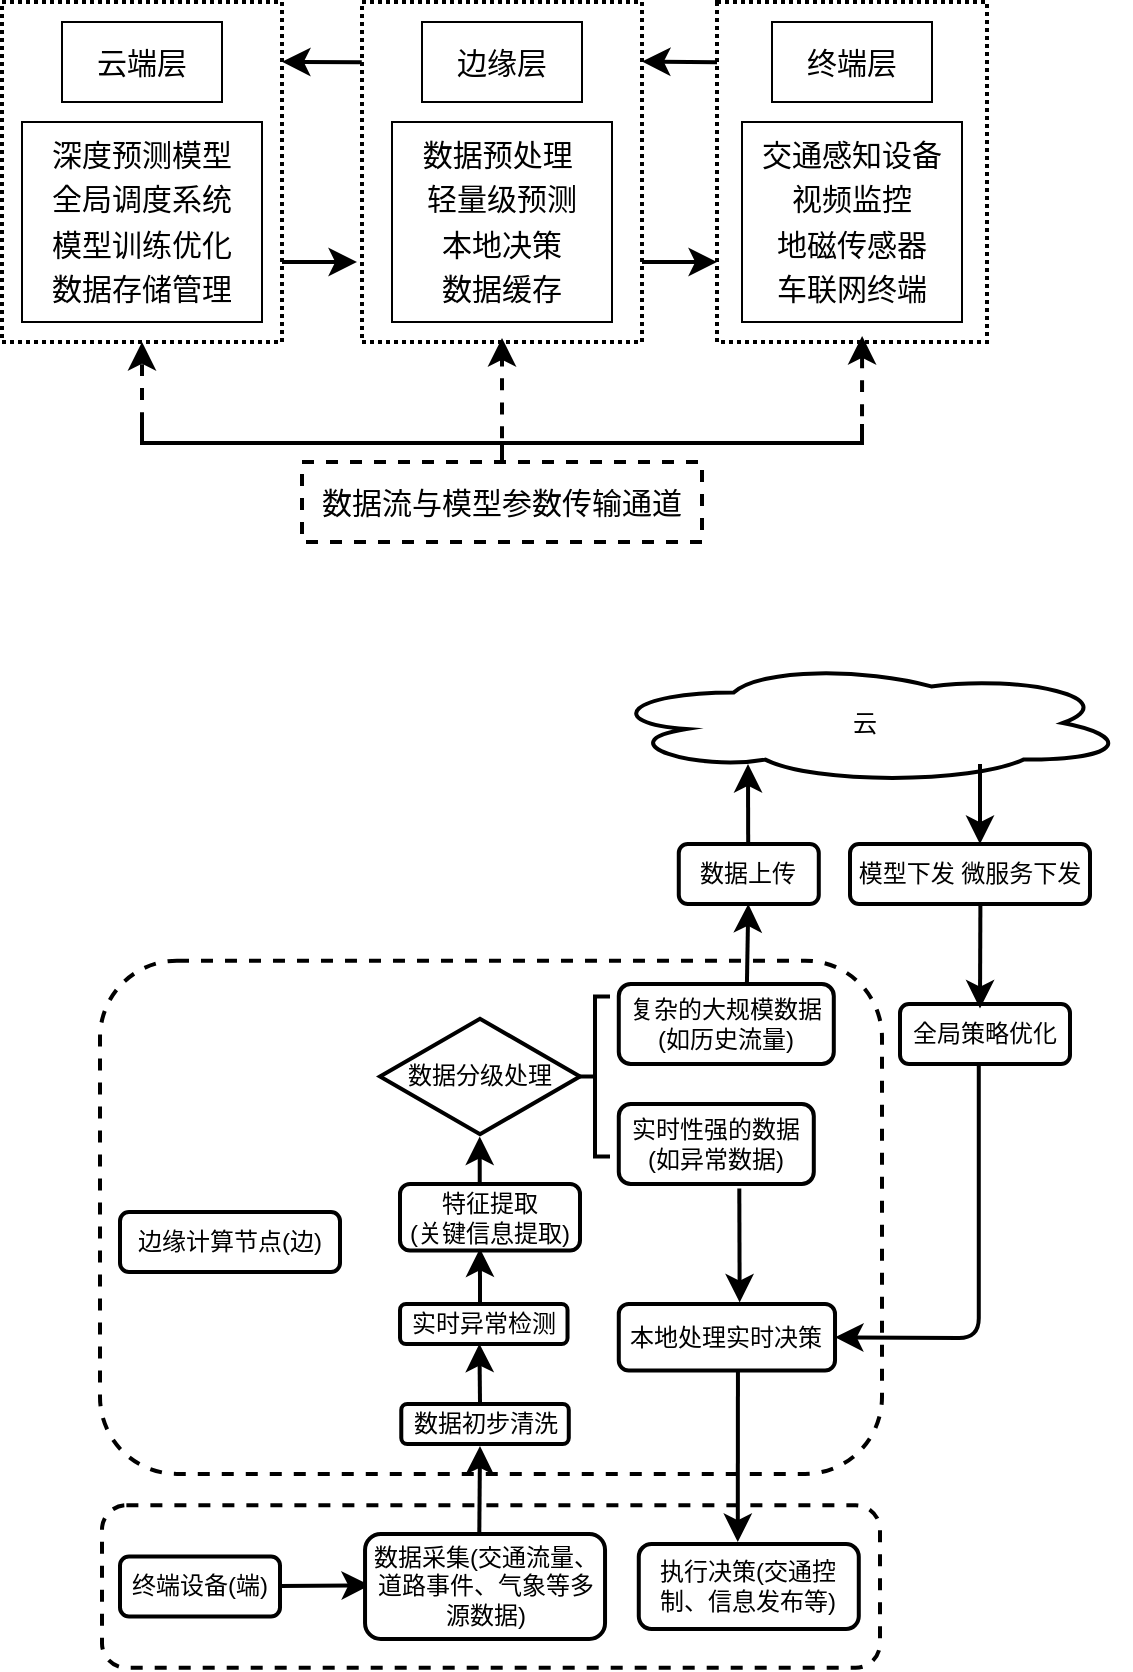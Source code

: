 <mxfile version="27.1.3">
  <diagram name="第 1 页" id="DF35kKNHORPSfNY7rUzX">
    <mxGraphModel dx="828" dy="579" grid="1" gridSize="10" guides="1" tooltips="1" connect="1" arrows="1" fold="1" page="1" pageScale="1" pageWidth="1169" pageHeight="827" math="0" shadow="0">
      <root>
        <mxCell id="0" />
        <mxCell id="1" parent="0" />
        <mxCell id="SpjaAecNoGV0xSyJZOEl-1" value="&lt;font style=&quot;font-size: 15px;&quot;&gt;数据流与模型参数传输通道&lt;/font&gt;" style="rounded=0;whiteSpace=wrap;html=1;dashed=1;strokeWidth=2;fillColor=none;" parent="1" vertex="1">
          <mxGeometry x="210" y="450" width="200" height="40" as="geometry" />
        </mxCell>
        <mxCell id="SpjaAecNoGV0xSyJZOEl-2" value="" style="strokeWidth=2;html=1;shape=mxgraph.flowchart.annotation_2;align=left;labelPosition=right;pointerEvents=1;direction=north;" parent="1" vertex="1">
          <mxGeometry x="130" y="431" width="360" height="19" as="geometry" />
        </mxCell>
        <mxCell id="SpjaAecNoGV0xSyJZOEl-5" value="" style="endArrow=classic;html=1;rounded=0;fontSize=12;startSize=8;endSize=8;curved=1;strokeWidth=2;dashed=1;" parent="1" edge="1">
          <mxGeometry width="50" height="50" relative="1" as="geometry">
            <mxPoint x="130" y="431" as="sourcePoint" />
            <mxPoint x="130" y="390" as="targetPoint" />
          </mxGeometry>
        </mxCell>
        <mxCell id="SpjaAecNoGV0xSyJZOEl-6" value="" style="endArrow=classic;html=1;rounded=0;fontSize=12;startSize=8;endSize=8;curved=1;strokeWidth=2;exitX=0.523;exitY=0.5;exitDx=0;exitDy=0;exitPerimeter=0;dashed=1;entryX=3.158;entryY=0.5;entryDx=0;entryDy=0;entryPerimeter=0;" parent="1" edge="1">
          <mxGeometry width="50" height="50" relative="1" as="geometry">
            <mxPoint x="310" y="438.063" as="sourcePoint" />
            <mxPoint x="310" y="387.998" as="targetPoint" />
          </mxGeometry>
        </mxCell>
        <mxCell id="SpjaAecNoGV0xSyJZOEl-7" value="" style="endArrow=classic;html=1;rounded=0;fontSize=12;startSize=8;endSize=8;curved=1;strokeWidth=2;entryX=3.158;entryY=0.5;entryDx=0;entryDy=0;entryPerimeter=0;exitX=0.523;exitY=0.5;exitDx=0;exitDy=0;exitPerimeter=0;dashed=1;" parent="1" edge="1">
          <mxGeometry width="50" height="50" relative="1" as="geometry">
            <mxPoint x="490" y="439.002" as="sourcePoint" />
            <mxPoint x="490.05" y="387" as="targetPoint" />
          </mxGeometry>
        </mxCell>
        <mxCell id="SpjaAecNoGV0xSyJZOEl-8" value="&lt;font style=&quot;font-size: 15px;&quot;&gt;云端层&lt;/font&gt;" style="rounded=0;whiteSpace=wrap;html=1;fillColor=none;" parent="1" vertex="1">
          <mxGeometry x="90" y="230" width="80" height="40" as="geometry" />
        </mxCell>
        <mxCell id="SpjaAecNoGV0xSyJZOEl-9" style="edgeStyle=none;curved=1;rounded=0;orthogonalLoop=1;jettySize=auto;html=1;exitX=0.5;exitY=0;exitDx=0;exitDy=0;fontSize=12;startSize=8;endSize=8;" parent="1" source="SpjaAecNoGV0xSyJZOEl-8" target="SpjaAecNoGV0xSyJZOEl-8" edge="1">
          <mxGeometry relative="1" as="geometry" />
        </mxCell>
        <mxCell id="SpjaAecNoGV0xSyJZOEl-10" value="&lt;div style=&quot;line-height: 150%;&quot;&gt;&lt;font style=&quot;font-size: 15px; line-height: 150%;&quot;&gt;深度预测模型&lt;/font&gt;&lt;div&gt;&lt;font style=&quot;font-size: 15px; line-height: 150%;&quot;&gt;全局调度系统&lt;/font&gt;&lt;/div&gt;&lt;div&gt;&lt;font style=&quot;font-size: 15px; line-height: 150%;&quot;&gt;模型训练优化&lt;/font&gt;&lt;/div&gt;&lt;div&gt;&lt;font style=&quot;font-size: 15px; line-height: 150%;&quot;&gt;数据存储管理&lt;/font&gt;&lt;/div&gt;&lt;/div&gt;" style="rounded=0;whiteSpace=wrap;html=1;" parent="1" vertex="1">
          <mxGeometry x="70" y="280" width="120" height="100" as="geometry" />
        </mxCell>
        <mxCell id="SpjaAecNoGV0xSyJZOEl-12" value="&lt;font style=&quot;font-size: 15px;&quot;&gt;边缘层&lt;/font&gt;" style="rounded=0;whiteSpace=wrap;html=1;fillColor=none;" parent="1" vertex="1">
          <mxGeometry x="270" y="230" width="80" height="40" as="geometry" />
        </mxCell>
        <mxCell id="SpjaAecNoGV0xSyJZOEl-13" value="&lt;div style=&quot;line-height: 150%;&quot;&gt;&lt;div&gt;&lt;font style=&quot;font-size: 15px; line-height: 150%;&quot;&gt;数据预处理&amp;nbsp;&lt;/font&gt;&lt;/div&gt;&lt;div&gt;&lt;span style=&quot;font-size: 15px; line-height: 150%;&quot;&gt;轻量级预测&lt;/span&gt;&lt;/div&gt;&lt;div&gt;&lt;span style=&quot;background-color: transparent; color: light-dark(rgb(0, 0, 0), rgb(255, 255, 255)); font-size: 15px; line-height: 150%;&quot;&gt;本地决策&lt;/span&gt;&lt;/div&gt;&lt;div&gt;&lt;span style=&quot;font-size: 15px; background-color: transparent; color: light-dark(rgb(0, 0, 0), rgb(255, 255, 255)); line-height: 150%;&quot;&gt;数据缓存&lt;/span&gt;&lt;/div&gt;&lt;/div&gt;" style="rounded=0;whiteSpace=wrap;html=1;" parent="1" vertex="1">
          <mxGeometry x="255" y="280" width="110" height="100" as="geometry" />
        </mxCell>
        <mxCell id="SpjaAecNoGV0xSyJZOEl-14" value="&lt;font style=&quot;font-size: 15px;&quot;&gt;终端层&lt;/font&gt;" style="rounded=0;whiteSpace=wrap;html=1;fillColor=none;" parent="1" vertex="1">
          <mxGeometry x="445" y="230" width="80" height="40" as="geometry" />
        </mxCell>
        <mxCell id="SpjaAecNoGV0xSyJZOEl-15" value="&lt;div style=&quot;line-height: 150%;&quot;&gt;&lt;div&gt;&lt;font style=&quot;font-size: 15px; line-height: 150%;&quot;&gt;交通感知设备&lt;/font&gt;&lt;/div&gt;&lt;div&gt;&lt;font style=&quot;font-size: 15px; line-height: 150%;&quot;&gt;视频监控&lt;/font&gt;&lt;/div&gt;&lt;div&gt;&lt;font style=&quot;font-size: 15px; line-height: 150%;&quot;&gt;地磁传感器&lt;/font&gt;&lt;/div&gt;&lt;div&gt;&lt;font style=&quot;font-size: 15px; line-height: 150%;&quot;&gt;车联网终端&lt;/font&gt;&lt;/div&gt;&lt;/div&gt;" style="rounded=0;whiteSpace=wrap;html=1;" parent="1" vertex="1">
          <mxGeometry x="430" y="280" width="110" height="100" as="geometry" />
        </mxCell>
        <mxCell id="SpjaAecNoGV0xSyJZOEl-20" value="" style="rounded=0;whiteSpace=wrap;html=1;fillColor=none;dashed=1;dashPattern=1 1;strokeWidth=2;" parent="1" vertex="1">
          <mxGeometry x="60" y="220" width="140" height="170" as="geometry" />
        </mxCell>
        <mxCell id="SpjaAecNoGV0xSyJZOEl-21" value="" style="rounded=0;whiteSpace=wrap;html=1;fillColor=none;dashed=1;dashPattern=1 1;strokeWidth=2;glass=0;" parent="1" vertex="1">
          <mxGeometry x="240" y="220" width="140" height="170" as="geometry" />
        </mxCell>
        <mxCell id="SpjaAecNoGV0xSyJZOEl-22" value="" style="rounded=0;whiteSpace=wrap;html=1;fillColor=none;dashed=1;dashPattern=1 1;strokeWidth=2;" parent="1" vertex="1">
          <mxGeometry x="417.5" y="220" width="135" height="170" as="geometry" />
        </mxCell>
        <mxCell id="sg6L_MZa9gXwDMddU_bD-1" value="" style="endArrow=classic;html=1;rounded=0;fontSize=12;startSize=8;endSize=8;curved=1;entryX=1;entryY=0.175;entryDx=0;entryDy=0;entryPerimeter=0;exitX=0;exitY=0.177;exitDx=0;exitDy=0;exitPerimeter=0;strokeWidth=2;" edge="1" parent="1" source="SpjaAecNoGV0xSyJZOEl-22" target="SpjaAecNoGV0xSyJZOEl-21">
          <mxGeometry width="50" height="50" relative="1" as="geometry">
            <mxPoint x="417.495" y="249.15" as="sourcePoint" />
            <mxPoint x="380.19" y="250.85" as="targetPoint" />
          </mxGeometry>
        </mxCell>
        <mxCell id="sg6L_MZa9gXwDMddU_bD-2" value="" style="endArrow=classic;html=1;rounded=0;fontSize=12;startSize=8;endSize=8;curved=1;exitX=1;exitY=0.75;exitDx=0;exitDy=0;entryX=0;entryY=0.75;entryDx=0;entryDy=0;strokeWidth=2;" edge="1" parent="1">
          <mxGeometry width="50" height="50" relative="1" as="geometry">
            <mxPoint x="380" y="350.0" as="sourcePoint" />
            <mxPoint x="417.5" y="350.0" as="targetPoint" />
          </mxGeometry>
        </mxCell>
        <mxCell id="sg6L_MZa9gXwDMddU_bD-3" value="" style="endArrow=classic;html=1;rounded=0;fontSize=12;startSize=8;endSize=8;curved=1;entryX=1;entryY=0.176;entryDx=0;entryDy=0;entryPerimeter=0;exitX=-0.001;exitY=0.177;exitDx=0;exitDy=0;exitPerimeter=0;strokeWidth=2;" edge="1" parent="1" source="SpjaAecNoGV0xSyJZOEl-21" target="SpjaAecNoGV0xSyJZOEl-20">
          <mxGeometry width="50" height="50" relative="1" as="geometry">
            <mxPoint x="237.495" y="249.57" as="sourcePoint" />
            <mxPoint x="200" y="250.42" as="targetPoint" />
          </mxGeometry>
        </mxCell>
        <mxCell id="sg6L_MZa9gXwDMddU_bD-4" value="" style="endArrow=classic;html=1;rounded=0;fontSize=12;startSize=8;endSize=8;curved=1;exitX=1;exitY=0.75;exitDx=0;exitDy=0;entryX=0;entryY=0.75;entryDx=0;entryDy=0;strokeWidth=2;" edge="1" parent="1">
          <mxGeometry width="50" height="50" relative="1" as="geometry">
            <mxPoint x="200" y="350" as="sourcePoint" />
            <mxPoint x="237.5" y="350" as="targetPoint" />
          </mxGeometry>
        </mxCell>
        <mxCell id="sg6L_MZa9gXwDMddU_bD-5" value="云" style="ellipse;shape=cloud;whiteSpace=wrap;html=1;rounded=1;strokeWidth=2;" vertex="1" parent="1">
          <mxGeometry x="360" y="550" width="263.39" height="61" as="geometry" />
        </mxCell>
        <mxCell id="sg6L_MZa9gXwDMddU_bD-6" value="边缘计算节点(边)" style="rounded=1;whiteSpace=wrap;html=1;strokeWidth=2;" vertex="1" parent="1">
          <mxGeometry x="119" y="825" width="110" height="30" as="geometry" />
        </mxCell>
        <mxCell id="sg6L_MZa9gXwDMddU_bD-7" value="" style="edgeStyle=none;curved=1;rounded=1;orthogonalLoop=1;jettySize=auto;html=1;fontSize=12;startSize=8;endSize=8;strokeWidth=2;" edge="1" parent="1">
          <mxGeometry relative="1" as="geometry">
            <mxPoint x="433.09" y="641" as="sourcePoint" />
            <mxPoint x="433" y="601" as="targetPoint" />
          </mxGeometry>
        </mxCell>
        <mxCell id="sg6L_MZa9gXwDMddU_bD-8" value="数据上传" style="rounded=1;whiteSpace=wrap;html=1;strokeWidth=2;" vertex="1" parent="1">
          <mxGeometry x="398.39" y="641" width="70" height="30" as="geometry" />
        </mxCell>
        <mxCell id="sg6L_MZa9gXwDMddU_bD-9" value="模型下发 微服务下发" style="whiteSpace=wrap;html=1;rounded=1;strokeWidth=2;" vertex="1" parent="1">
          <mxGeometry x="484" y="641" width="120" height="30" as="geometry" />
        </mxCell>
        <mxCell id="sg6L_MZa9gXwDMddU_bD-10" value="" style="rounded=1;whiteSpace=wrap;html=1;fillColor=none;dashed=1;strokeWidth=2;" vertex="1" parent="1">
          <mxGeometry x="110" y="971.63" width="389" height="81.25" as="geometry" />
        </mxCell>
        <mxCell id="sg6L_MZa9gXwDMddU_bD-11" value="" style="edgeStyle=none;curved=1;rounded=1;orthogonalLoop=1;jettySize=auto;html=1;fontSize=12;startSize=8;endSize=8;strokeWidth=2;" edge="1" parent="1">
          <mxGeometry relative="1" as="geometry">
            <mxPoint x="199.0" y="1012.015" as="sourcePoint" />
            <mxPoint x="244" y="1011.627" as="targetPoint" />
          </mxGeometry>
        </mxCell>
        <mxCell id="sg6L_MZa9gXwDMddU_bD-12" value="终端设备(端)" style="rounded=1;whiteSpace=wrap;html=1;strokeWidth=2;" vertex="1" parent="1">
          <mxGeometry x="119" y="997.25" width="80" height="30" as="geometry" />
        </mxCell>
        <mxCell id="sg6L_MZa9gXwDMddU_bD-13" value="数据采集(交通流量、道路事件、气象等多源数据)" style="rounded=1;whiteSpace=wrap;html=1;strokeWidth=2;" vertex="1" parent="1">
          <mxGeometry x="241.52" y="986" width="120" height="52.5" as="geometry" />
        </mxCell>
        <mxCell id="sg6L_MZa9gXwDMddU_bD-14" value="执行决策(交通控制、信息发布等)" style="rounded=1;whiteSpace=wrap;html=1;strokeWidth=2;" vertex="1" parent="1">
          <mxGeometry x="378.39" y="991" width="110" height="42.5" as="geometry" />
        </mxCell>
        <mxCell id="sg6L_MZa9gXwDMddU_bD-15" value="数据初步清洗" style="rounded=1;whiteSpace=wrap;html=1;strokeWidth=2;" vertex="1" parent="1">
          <mxGeometry x="259.64" y="921" width="83.75" height="20" as="geometry" />
        </mxCell>
        <mxCell id="sg6L_MZa9gXwDMddU_bD-16" value="实时异常检测" style="rounded=1;whiteSpace=wrap;html=1;strokeWidth=2;" vertex="1" parent="1">
          <mxGeometry x="259.01" y="871" width="83.75" height="20" as="geometry" />
        </mxCell>
        <mxCell id="sg6L_MZa9gXwDMddU_bD-17" value="" style="edgeStyle=none;curved=1;rounded=1;orthogonalLoop=1;jettySize=auto;html=1;fontSize=12;startSize=8;endSize=8;strokeWidth=2;" edge="1" parent="1">
          <mxGeometry relative="1" as="geometry">
            <mxPoint x="298.86" y="811" as="sourcePoint" />
            <mxPoint x="298.86" y="787.25" as="targetPoint" />
          </mxGeometry>
        </mxCell>
        <mxCell id="sg6L_MZa9gXwDMddU_bD-18" value="特征提取&lt;div&gt;(关键信息提取)&lt;/div&gt;" style="rounded=1;whiteSpace=wrap;html=1;strokeWidth=2;" vertex="1" parent="1">
          <mxGeometry x="259" y="811" width="90" height="33.25" as="geometry" />
        </mxCell>
        <mxCell id="sg6L_MZa9gXwDMddU_bD-19" value="" style="edgeStyle=none;curved=1;rounded=1;orthogonalLoop=1;jettySize=auto;html=1;fontSize=12;startSize=8;endSize=8;exitX=0.618;exitY=1.057;exitDx=0;exitDy=0;exitPerimeter=0;strokeWidth=2;entryX=0.559;entryY=-0.024;entryDx=0;entryDy=0;entryPerimeter=0;" edge="1" parent="1" source="sg6L_MZa9gXwDMddU_bD-20" target="sg6L_MZa9gXwDMddU_bD-30">
          <mxGeometry relative="1" as="geometry">
            <mxPoint x="422.541" y="812.48" as="sourcePoint" />
            <mxPoint x="422.19" y="871" as="targetPoint" />
          </mxGeometry>
        </mxCell>
        <mxCell id="sg6L_MZa9gXwDMddU_bD-20" value="实时性强的数据&lt;div&gt;(如异常数据)&lt;/div&gt;" style="rounded=1;whiteSpace=wrap;html=1;strokeWidth=2;" vertex="1" parent="1">
          <mxGeometry x="368.39" y="771" width="97.51" height="40" as="geometry" />
        </mxCell>
        <mxCell id="sg6L_MZa9gXwDMddU_bD-21" value="" style="edgeStyle=none;curved=1;rounded=1;orthogonalLoop=1;jettySize=auto;html=1;fontSize=12;startSize=8;endSize=8;strokeWidth=2;exitX=0.596;exitY=-0.01;exitDx=0;exitDy=0;exitPerimeter=0;" edge="1" parent="1" source="sg6L_MZa9gXwDMddU_bD-22" target="sg6L_MZa9gXwDMddU_bD-8">
          <mxGeometry relative="1" as="geometry" />
        </mxCell>
        <mxCell id="sg6L_MZa9gXwDMddU_bD-22" value="复杂的大规模数据&lt;div&gt;(如历史流量)&lt;/div&gt;" style="rounded=1;whiteSpace=wrap;html=1;strokeWidth=2;" vertex="1" parent="1">
          <mxGeometry x="368.39" y="711" width="107.51" height="40" as="geometry" />
        </mxCell>
        <mxCell id="sg6L_MZa9gXwDMddU_bD-23" value="" style="endArrow=classic;html=1;rounded=1;fontSize=12;startSize=8;endSize=8;curved=1;strokeWidth=2;" edge="1" parent="1">
          <mxGeometry width="50" height="50" relative="1" as="geometry">
            <mxPoint x="549" y="601" as="sourcePoint" />
            <mxPoint x="549" y="641" as="targetPoint" />
          </mxGeometry>
        </mxCell>
        <mxCell id="sg6L_MZa9gXwDMddU_bD-24" value="数据分级处理" style="html=1;whiteSpace=wrap;aspect=fixed;shape=isoRectangle;rounded=1;strokeWidth=2;" vertex="1" parent="1">
          <mxGeometry x="249" y="727.25" width="100" height="60" as="geometry" />
        </mxCell>
        <mxCell id="sg6L_MZa9gXwDMddU_bD-25" value="" style="strokeWidth=2;html=1;shape=mxgraph.flowchart.annotation_2;align=left;labelPosition=right;pointerEvents=1;rounded=1;" vertex="1" parent="1">
          <mxGeometry x="349" y="717.25" width="15" height="80" as="geometry" />
        </mxCell>
        <mxCell id="sg6L_MZa9gXwDMddU_bD-26" value="" style="endArrow=classic;html=1;rounded=1;fontSize=12;startSize=8;endSize=8;curved=1;exitX=0.476;exitY=0.016;exitDx=0;exitDy=0;exitPerimeter=0;strokeWidth=2;" edge="1" parent="1" source="sg6L_MZa9gXwDMddU_bD-13">
          <mxGeometry width="50" height="50" relative="1" as="geometry">
            <mxPoint x="299" y="971" as="sourcePoint" />
            <mxPoint x="299" y="942" as="targetPoint" />
          </mxGeometry>
        </mxCell>
        <mxCell id="sg6L_MZa9gXwDMddU_bD-27" value="" style="endArrow=classic;html=1;rounded=1;fontSize=12;startSize=8;endSize=8;curved=1;entryX=0.474;entryY=0.993;entryDx=0;entryDy=0;entryPerimeter=0;strokeWidth=2;" edge="1" parent="1" target="sg6L_MZa9gXwDMddU_bD-16">
          <mxGeometry width="50" height="50" relative="1" as="geometry">
            <mxPoint x="299.01" y="921" as="sourcePoint" />
            <mxPoint x="299" y="901" as="targetPoint" />
          </mxGeometry>
        </mxCell>
        <mxCell id="sg6L_MZa9gXwDMddU_bD-28" value="" style="endArrow=classic;html=1;rounded=1;fontSize=12;startSize=8;endSize=8;curved=1;entryX=0.444;entryY=0.969;entryDx=0;entryDy=0;entryPerimeter=0;strokeWidth=2;" edge="1" parent="1" target="sg6L_MZa9gXwDMddU_bD-18">
          <mxGeometry width="50" height="50" relative="1" as="geometry">
            <mxPoint x="299.01" y="871" as="sourcePoint" />
            <mxPoint x="349.01" y="821" as="targetPoint" />
          </mxGeometry>
        </mxCell>
        <mxCell id="sg6L_MZa9gXwDMddU_bD-29" value="" style="edgeStyle=none;curved=1;rounded=1;orthogonalLoop=1;jettySize=auto;html=1;fontSize=12;startSize=8;endSize=8;entryX=0.45;entryY=-0.023;entryDx=0;entryDy=0;exitX=0.551;exitY=1.015;exitDx=0;exitDy=0;exitPerimeter=0;strokeWidth=2;entryPerimeter=0;" edge="1" parent="1" source="sg6L_MZa9gXwDMddU_bD-30" target="sg6L_MZa9gXwDMddU_bD-14">
          <mxGeometry relative="1" as="geometry">
            <mxPoint x="435.535" y="898.329" as="sourcePoint" />
            <mxPoint x="435.57" y="988.497" as="targetPoint" />
          </mxGeometry>
        </mxCell>
        <mxCell id="sg6L_MZa9gXwDMddU_bD-30" value="本地处理实时决策" style="rounded=1;whiteSpace=wrap;html=1;strokeWidth=2;" vertex="1" parent="1">
          <mxGeometry x="368.39" y="871" width="108.12" height="33.25" as="geometry" />
        </mxCell>
        <mxCell id="sg6L_MZa9gXwDMddU_bD-31" value="全局策略优化" style="rounded=1;whiteSpace=wrap;html=1;strokeWidth=2;" vertex="1" parent="1">
          <mxGeometry x="509" y="721" width="85" height="30" as="geometry" />
        </mxCell>
        <mxCell id="sg6L_MZa9gXwDMddU_bD-32" value="" style="endArrow=classic;html=1;rounded=1;fontSize=12;startSize=8;endSize=8;curved=1;entryX=0.398;entryY=0.075;entryDx=0;entryDy=0;entryPerimeter=0;strokeWidth=2;" edge="1" parent="1">
          <mxGeometry width="50" height="50" relative="1" as="geometry">
            <mxPoint x="549.2" y="671" as="sourcePoint" />
            <mxPoint x="549" y="723.25" as="targetPoint" />
          </mxGeometry>
        </mxCell>
        <mxCell id="sg6L_MZa9gXwDMddU_bD-33" value="" style="rounded=1;whiteSpace=wrap;html=1;fillColor=none;dashed=1;strokeWidth=2;" vertex="1" parent="1">
          <mxGeometry x="109" y="699.32" width="391" height="256.62" as="geometry" />
        </mxCell>
        <mxCell id="sg6L_MZa9gXwDMddU_bD-34" style="edgeStyle=none;curved=1;rounded=1;orthogonalLoop=1;jettySize=auto;html=1;exitX=0.5;exitY=0;exitDx=0;exitDy=0;fontSize=12;startSize=8;endSize=8;strokeWidth=2;" edge="1" parent="1" source="sg6L_MZa9gXwDMddU_bD-6" target="sg6L_MZa9gXwDMddU_bD-6">
          <mxGeometry relative="1" as="geometry" />
        </mxCell>
        <mxCell id="sg6L_MZa9gXwDMddU_bD-35" value="" style="endArrow=classic;html=1;rounded=1;fontSize=12;startSize=8;endSize=8;curved=0;strokeWidth=2;entryX=1;entryY=0.5;entryDx=0;entryDy=0;" edge="1" parent="1" target="sg6L_MZa9gXwDMddU_bD-30">
          <mxGeometry width="50" height="50" relative="1" as="geometry">
            <mxPoint x="548.39" y="751" as="sourcePoint" />
            <mxPoint x="480" y="888" as="targetPoint" />
            <Array as="points">
              <mxPoint x="548.39" y="888.11" />
            </Array>
          </mxGeometry>
        </mxCell>
      </root>
    </mxGraphModel>
  </diagram>
</mxfile>
